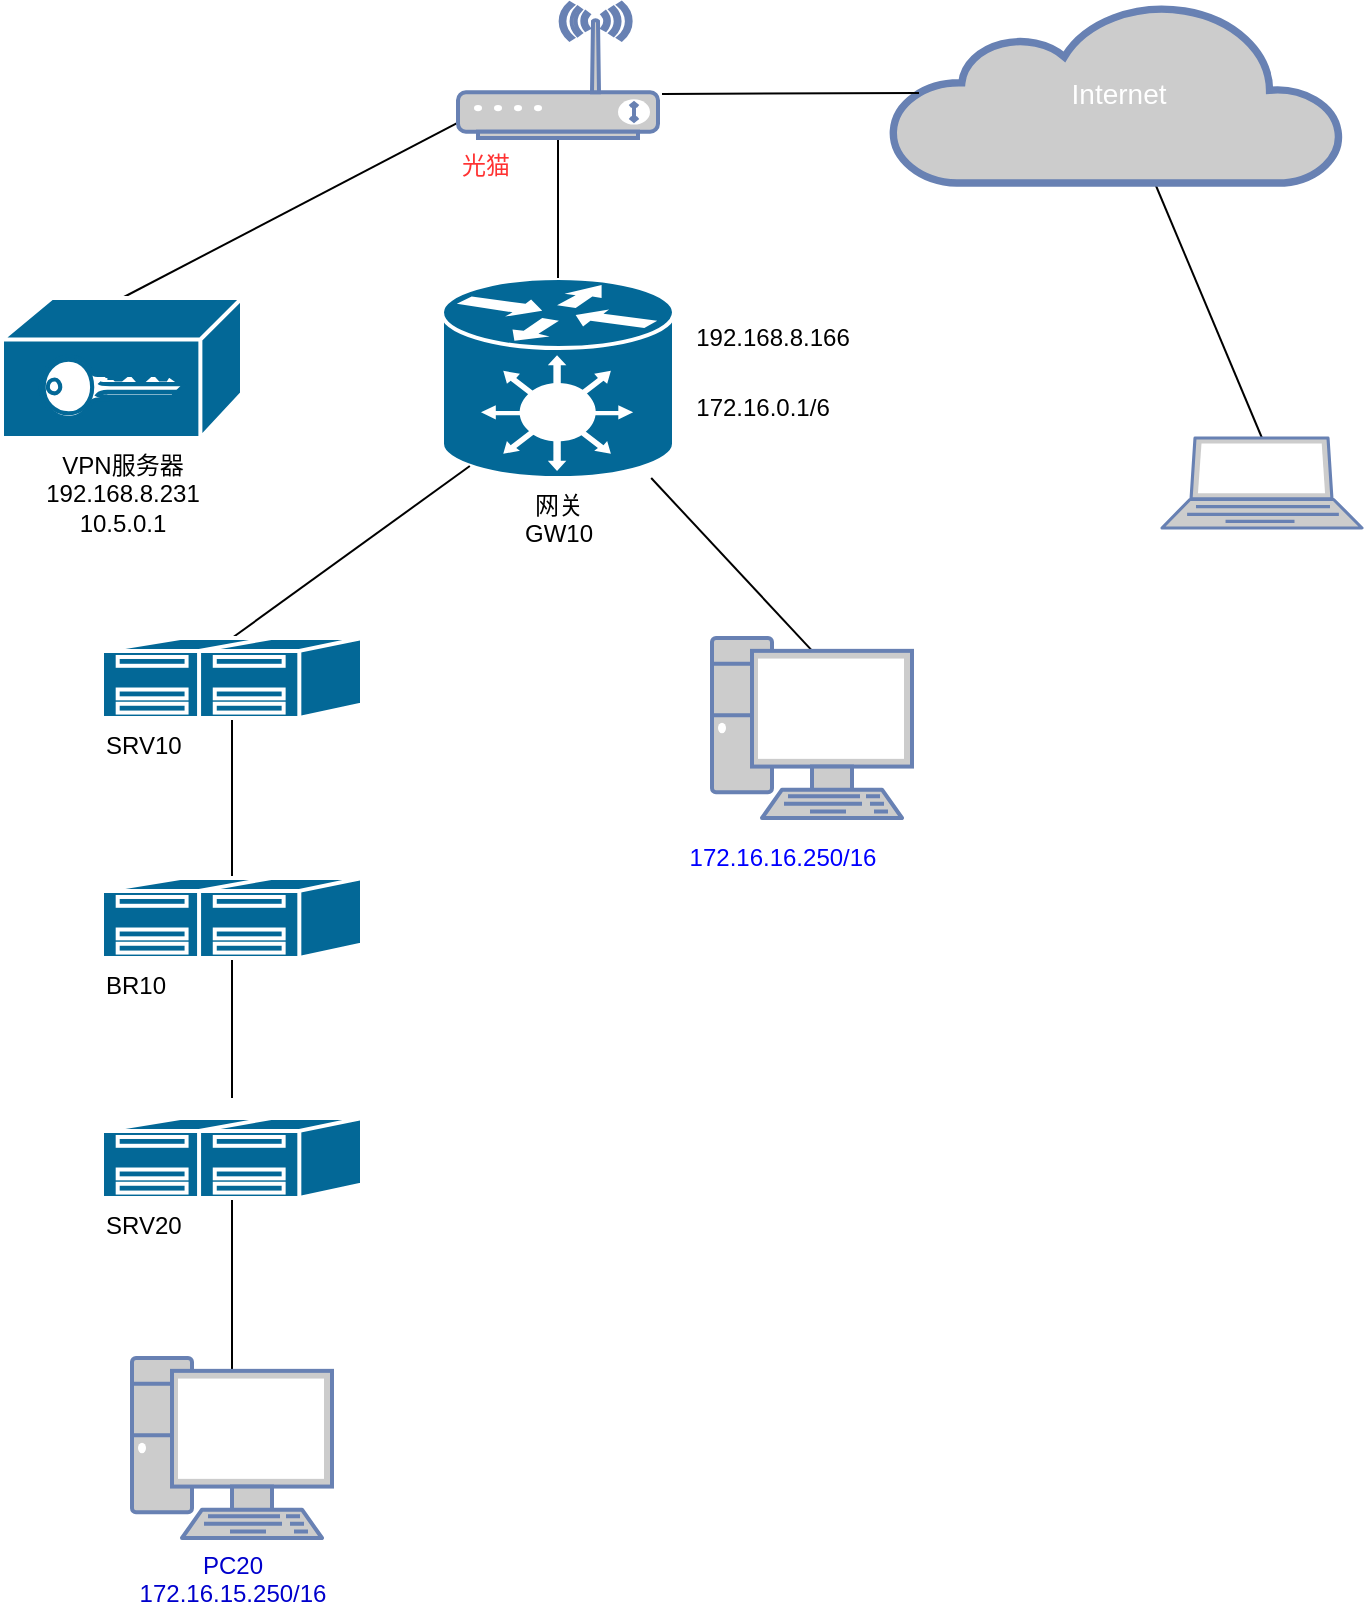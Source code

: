 <mxfile version="13.9.9" type="github">
  <diagram name="Page-1" id="55a83fd1-7818-8e21-69c5-c3457e3827bb">
    <mxGraphModel dx="782" dy="404" grid="1" gridSize="10" guides="1" tooltips="1" connect="1" arrows="1" fold="1" page="1" pageScale="1" pageWidth="1169" pageHeight="827" background="#ffffff" math="0" shadow="0">
      <root>
        <mxCell id="0" />
        <mxCell id="1" parent="0" />
        <mxCell id="G7csEVz0UXpxjY1oYoXJ-40" style="edgeStyle=none;rounded=0;sketch=0;orthogonalLoop=1;jettySize=auto;html=1;exitX=0.5;exitY=0;exitDx=0;exitDy=0;exitPerimeter=0;shadow=0;startArrow=oval;startFill=1;startSize=0;endArrow=oval;endFill=1;endSize=0;strokeColor=#000000;fontFamily=Helvetica;fontSize=12;" edge="1" parent="1" source="G7csEVz0UXpxjY1oYoXJ-6" target="G7csEVz0UXpxjY1oYoXJ-19">
          <mxGeometry relative="1" as="geometry" />
        </mxCell>
        <mxCell id="G7csEVz0UXpxjY1oYoXJ-6" value="" style="fontColor=#0066CC;verticalAlign=top;verticalLabelPosition=bottom;labelPosition=center;align=center;html=1;outlineConnect=0;fillColor=#CCCCCC;strokeColor=#6881B3;gradientColor=none;gradientDirection=north;strokeWidth=2;shape=mxgraph.networks.laptop;" vertex="1" parent="1">
          <mxGeometry x="710" y="250" width="100" height="45" as="geometry" />
        </mxCell>
        <mxCell id="G7csEVz0UXpxjY1oYoXJ-17" style="orthogonalLoop=1;jettySize=auto;html=1;exitX=0.5;exitY=0.07;exitDx=0;exitDy=0;exitPerimeter=0;endArrow=oval;endFill=1;shadow=0;sketch=0;rounded=0;endSize=0;startSize=0;startArrow=oval;startFill=1;" edge="1" parent="1" source="G7csEVz0UXpxjY1oYoXJ-18" target="G7csEVz0UXpxjY1oYoXJ-20">
          <mxGeometry relative="1" as="geometry">
            <mxPoint x="480" y="240" as="targetPoint" />
          </mxGeometry>
        </mxCell>
        <mxCell id="G7csEVz0UXpxjY1oYoXJ-18" value="" style="fontColor=#0066CC;verticalAlign=top;verticalLabelPosition=bottom;labelPosition=center;align=center;html=1;outlineConnect=0;fillColor=#CCCCCC;strokeColor=#6881B3;gradientColor=none;gradientDirection=north;strokeWidth=2;shape=mxgraph.networks.pc;" vertex="1" parent="1">
          <mxGeometry x="485" y="350" width="100" height="90" as="geometry" />
        </mxCell>
        <mxCell id="G7csEVz0UXpxjY1oYoXJ-19" value="&lt;font style=&quot;font-size: 14px&quot;&gt;Internet&lt;/font&gt;" style="html=1;outlineConnect=0;fillColor=#CCCCCC;strokeColor=#6881B3;gradientColor=none;gradientDirection=north;strokeWidth=2;shape=mxgraph.networks.cloud;fontColor=#ffffff;" vertex="1" parent="1">
          <mxGeometry x="575" y="32.5" width="225" height="90" as="geometry" />
        </mxCell>
        <mxCell id="G7csEVz0UXpxjY1oYoXJ-20" value="&lt;div&gt;网关&lt;/div&gt;&lt;div&gt;GW10&lt;br&gt;&lt;/div&gt;" style="shape=mxgraph.cisco.hubs_and_gateways.generic_gateway;html=1;pointerEvents=1;dashed=0;fillColor=#036897;strokeColor=#ffffff;strokeWidth=2;verticalLabelPosition=bottom;verticalAlign=top;align=center;outlineConnect=0;" vertex="1" parent="1">
          <mxGeometry x="350" y="170" width="116" height="100" as="geometry" />
        </mxCell>
        <mxCell id="G7csEVz0UXpxjY1oYoXJ-39" style="edgeStyle=none;rounded=0;sketch=0;orthogonalLoop=1;jettySize=auto;html=1;exitX=0.5;exitY=0;exitDx=0;exitDy=0;exitPerimeter=0;shadow=0;startArrow=oval;startFill=1;startSize=0;endArrow=oval;endFill=1;endSize=0;strokeColor=#000000;fontFamily=Helvetica;" edge="1" parent="1" source="G7csEVz0UXpxjY1oYoXJ-21" target="G7csEVz0UXpxjY1oYoXJ-37">
          <mxGeometry relative="1" as="geometry" />
        </mxCell>
        <mxCell id="G7csEVz0UXpxjY1oYoXJ-21" value="&lt;div&gt;VPN服务器&lt;/div&gt;&lt;div&gt;192.168.8.231&lt;/div&gt;&lt;div&gt;10.5.0.1&lt;br&gt;&lt;/div&gt;" style="shape=mxgraph.cisco.hubs_and_gateways.vpn_gateway;html=1;pointerEvents=1;dashed=0;fillColor=#036897;strokeColor=#ffffff;strokeWidth=2;verticalLabelPosition=bottom;verticalAlign=top;align=center;outlineConnect=0;" vertex="1" parent="1">
          <mxGeometry x="130" y="180" width="120" height="70" as="geometry" />
        </mxCell>
        <mxCell id="G7csEVz0UXpxjY1oYoXJ-22" value="172.16.0.1/6" style="edgeLabel;html=1;align=center;verticalAlign=middle;resizable=0;points=[];fontSize=12;" vertex="1" connectable="0" parent="1">
          <mxGeometry x="510.005" y="235.0" as="geometry" />
        </mxCell>
        <mxCell id="G7csEVz0UXpxjY1oYoXJ-23" value="&lt;div&gt;192.168.8.166&lt;/div&gt;" style="text;html=1;align=center;verticalAlign=middle;resizable=0;points=[];autosize=1;fontFamily=Helvetica;" vertex="1" parent="1">
          <mxGeometry x="470" y="190" width="90" height="20" as="geometry" />
        </mxCell>
        <mxCell id="G7csEVz0UXpxjY1oYoXJ-27" style="edgeStyle=none;rounded=0;sketch=0;orthogonalLoop=1;jettySize=auto;html=1;exitX=0.5;exitY=0;exitDx=0;exitDy=0;exitPerimeter=0;entryX=0.12;entryY=0.94;entryDx=0;entryDy=0;entryPerimeter=0;shadow=0;startArrow=oval;startFill=1;startSize=0;endArrow=oval;endFill=1;endSize=0;strokeColor=#000000;" edge="1" parent="1" source="G7csEVz0UXpxjY1oYoXJ-29" target="G7csEVz0UXpxjY1oYoXJ-20">
          <mxGeometry relative="1" as="geometry" />
        </mxCell>
        <mxCell id="G7csEVz0UXpxjY1oYoXJ-34" style="edgeStyle=none;rounded=0;sketch=0;orthogonalLoop=1;jettySize=auto;html=1;exitX=0.5;exitY=1;exitDx=0;exitDy=0;exitPerimeter=0;entryX=0.5;entryY=0.07;entryDx=0;entryDy=0;entryPerimeter=0;shadow=0;startArrow=oval;startFill=1;startSize=0;endArrow=oval;endFill=1;endSize=0;strokeColor=#000000;" edge="1" parent="1" source="G7csEVz0UXpxjY1oYoXJ-25" target="G7csEVz0UXpxjY1oYoXJ-33">
          <mxGeometry relative="1" as="geometry" />
        </mxCell>
        <mxCell id="G7csEVz0UXpxjY1oYoXJ-25" value="&lt;div align=&quot;left&quot;&gt;SRV20&lt;/div&gt;" style="shape=mxgraph.cisco.servers.standard_host;html=1;pointerEvents=1;dashed=0;fillColor=#036897;strokeColor=#ffffff;strokeWidth=2;verticalLabelPosition=bottom;verticalAlign=top;align=left;outlineConnect=0;" vertex="1" parent="1">
          <mxGeometry x="180" y="590" width="130" height="40" as="geometry" />
        </mxCell>
        <mxCell id="G7csEVz0UXpxjY1oYoXJ-31" style="edgeStyle=none;rounded=0;sketch=0;orthogonalLoop=1;jettySize=auto;html=1;exitX=0.5;exitY=1;exitDx=0;exitDy=0;exitPerimeter=0;entryX=0.5;entryY=0;entryDx=0;entryDy=0;entryPerimeter=0;shadow=0;startArrow=oval;startFill=1;startSize=0;endArrow=oval;endFill=1;endSize=0;strokeColor=#000000;" edge="1" parent="1" source="G7csEVz0UXpxjY1oYoXJ-29" target="G7csEVz0UXpxjY1oYoXJ-30">
          <mxGeometry relative="1" as="geometry" />
        </mxCell>
        <mxCell id="G7csEVz0UXpxjY1oYoXJ-29" value="&lt;div align=&quot;left&quot;&gt;SRV10&lt;/div&gt;" style="shape=mxgraph.cisco.servers.standard_host;html=1;pointerEvents=1;dashed=0;fillColor=#036897;strokeColor=#ffffff;strokeWidth=2;verticalLabelPosition=bottom;verticalAlign=top;align=left;outlineConnect=0;" vertex="1" parent="1">
          <mxGeometry x="180" y="350" width="130" height="40" as="geometry" />
        </mxCell>
        <mxCell id="G7csEVz0UXpxjY1oYoXJ-32" style="edgeStyle=none;rounded=0;sketch=0;orthogonalLoop=1;jettySize=auto;html=1;shadow=0;startArrow=oval;startFill=1;startSize=0;endArrow=oval;endFill=1;endSize=0;strokeColor=#000000;" edge="1" parent="1" source="G7csEVz0UXpxjY1oYoXJ-30">
          <mxGeometry relative="1" as="geometry">
            <mxPoint x="245" y="580" as="targetPoint" />
          </mxGeometry>
        </mxCell>
        <mxCell id="G7csEVz0UXpxjY1oYoXJ-30" value="&lt;div align=&quot;left&quot;&gt;BR10&lt;/div&gt;" style="shape=mxgraph.cisco.servers.standard_host;html=1;pointerEvents=1;dashed=0;fillColor=#036897;strokeColor=#ffffff;strokeWidth=2;verticalLabelPosition=bottom;verticalAlign=top;align=left;outlineConnect=0;" vertex="1" parent="1">
          <mxGeometry x="180" y="470" width="130" height="40" as="geometry" />
        </mxCell>
        <mxCell id="G7csEVz0UXpxjY1oYoXJ-33" value="&lt;div&gt;PC20&lt;/div&gt;&lt;div&gt;172.16.15.250/16&lt;br&gt;&lt;/div&gt;" style="verticalAlign=top;verticalLabelPosition=bottom;labelPosition=center;align=center;html=1;outlineConnect=0;fillColor=#CCCCCC;strokeColor=#6881B3;gradientColor=none;gradientDirection=north;strokeWidth=2;shape=mxgraph.networks.pc;fontColor=#0000CC;" vertex="1" parent="1">
          <mxGeometry x="195" y="710" width="100" height="90" as="geometry" />
        </mxCell>
        <mxCell id="G7csEVz0UXpxjY1oYoXJ-36" value="172.16.16.250/16" style="text;html=1;align=center;verticalAlign=middle;resizable=0;points=[];autosize=1;fontFamily=Helvetica;fontColor=#0000FF;" vertex="1" parent="1">
          <mxGeometry x="465" y="450" width="110" height="20" as="geometry" />
        </mxCell>
        <mxCell id="G7csEVz0UXpxjY1oYoXJ-38" style="edgeStyle=none;rounded=0;sketch=0;orthogonalLoop=1;jettySize=auto;html=1;entryX=0.5;entryY=0;entryDx=0;entryDy=0;entryPerimeter=0;shadow=0;startArrow=oval;startFill=1;startSize=0;endArrow=oval;endFill=1;endSize=0;strokeColor=#000000;fontFamily=Helvetica;" edge="1" parent="1" source="G7csEVz0UXpxjY1oYoXJ-37" target="G7csEVz0UXpxjY1oYoXJ-20">
          <mxGeometry relative="1" as="geometry" />
        </mxCell>
        <mxCell id="G7csEVz0UXpxjY1oYoXJ-41" style="edgeStyle=none;rounded=0;sketch=0;orthogonalLoop=1;jettySize=auto;html=1;shadow=0;startArrow=oval;startFill=1;startSize=0;endArrow=oval;endFill=1;endSize=0;strokeColor=#000000;fontFamily=Helvetica;fontSize=12;entryX=0.06;entryY=0.5;entryDx=0;entryDy=0;entryPerimeter=0;" edge="1" parent="1" target="G7csEVz0UXpxjY1oYoXJ-19">
          <mxGeometry relative="1" as="geometry">
            <mxPoint x="460" y="78" as="sourcePoint" />
          </mxGeometry>
        </mxCell>
        <mxCell id="G7csEVz0UXpxjY1oYoXJ-47" value="" style="edgeStyle=none;rounded=0;sketch=0;orthogonalLoop=1;jettySize=auto;html=1;shadow=0;startArrow=oval;startFill=1;startSize=0;endArrow=oval;endFill=1;endSize=0;strokeColor=#000000;fontFamily=Helvetica;fontSize=12;fontColor=#0000CC;" edge="1" parent="1" source="G7csEVz0UXpxjY1oYoXJ-37" target="G7csEVz0UXpxjY1oYoXJ-20">
          <mxGeometry relative="1" as="geometry" />
        </mxCell>
        <mxCell id="G7csEVz0UXpxjY1oYoXJ-37" value="&lt;div align=&quot;left&quot;&gt;&lt;font&gt;光猫&lt;br&gt;&lt;/font&gt;&lt;/div&gt;" style="verticalAlign=top;verticalLabelPosition=bottom;labelPosition=center;align=left;html=1;outlineConnect=0;fillColor=#CCCCCC;strokeColor=#6881B3;gradientColor=none;gradientDirection=north;strokeWidth=2;shape=mxgraph.networks.wireless_modem;fontColor=#FF3333;" vertex="1" parent="1">
          <mxGeometry x="358" y="32.5" width="100" height="67.5" as="geometry" />
        </mxCell>
      </root>
    </mxGraphModel>
  </diagram>
</mxfile>
